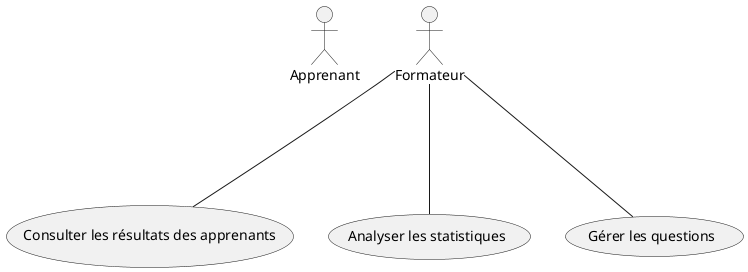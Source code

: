 @startuml
actor Apprenant
actor Formateur

usecase "Consulter les résultats des apprenants" as UC6
usecase "Analyser les statistiques" as UC7
usecase "Gérer les questions" as UC8

Formateur -down-- UC6
Formateur -down-- UC7
Formateur -down-- UC8
@enduml